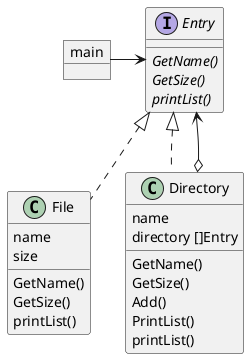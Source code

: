 @startuml
'https://plantuml.com/class-diagram

object main
interface Entry {
    {abstract}GetName()
    {abstract}GetSize()
    {abstract}printList()
}
class File {
    name
    size
    GetName()
    GetSize()
    printList()
}
class Directory {
    name
    directory []Entry
    GetName()
    GetSize()
    Add()
    PrintList()
    printList()
}

main -> Entry
Entry <|.. File
Entry <|.. Directory
Entry <--o Directory

@enduml
